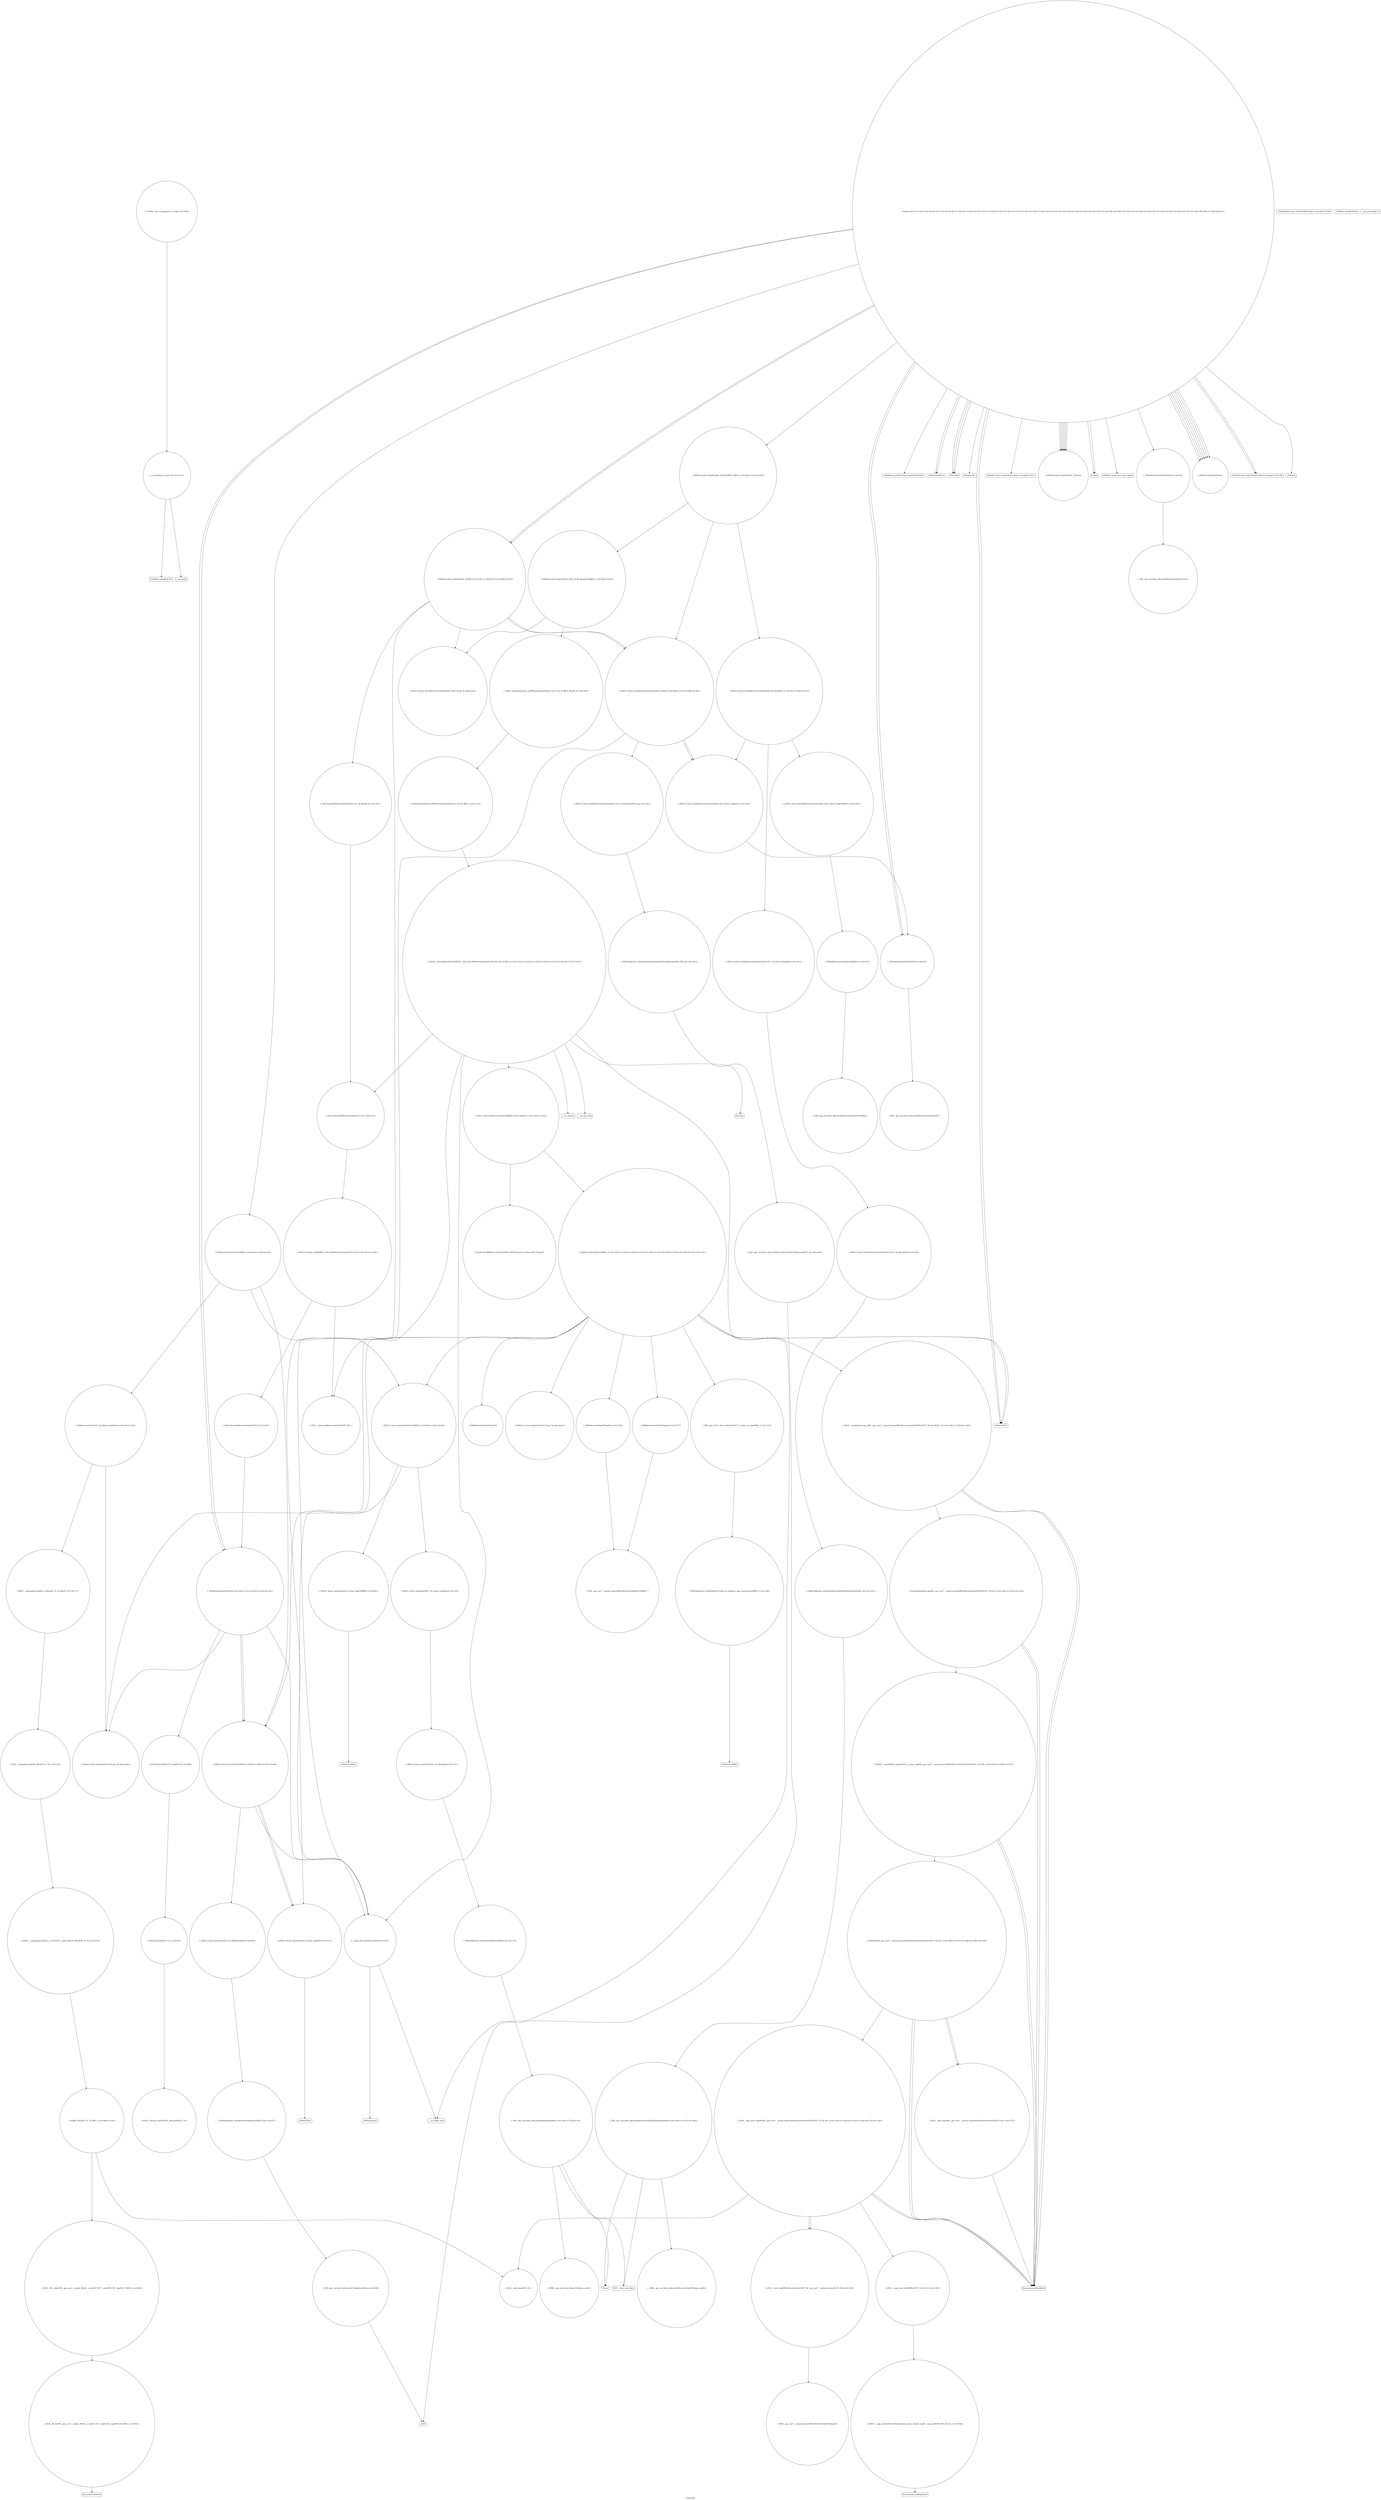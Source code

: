 digraph "Call Graph" {
	label="Call Graph";

	Node0x55e8c55bd400 [shape=record,shape=circle,label="{__cxx_global_var_init|{<s0>1|<s1>2}}"];
	Node0x55e8c55bd400:s0 -> Node0x55e8c55bd480[color=black];
	Node0x55e8c55bd400:s1 -> Node0x55e8c57d24d0[color=black];
	Node0x55e8c57d6070 [shape=record,shape=circle,label="{_ZNSt16allocator_traitsISaIcEE37select_on_container_copy_constructionERKS0_|{<s0>139}}"];
	Node0x55e8c57d6070:s0 -> Node0x55e8c57d60f0[color=black];
	Node0x55e8c57d26d0 [shape=record,shape=Mrecord,label="{_ZNSt9basic_iosIcSt11char_traitsIcEE3tieEPSo}"];
	Node0x55e8c57d3bd0 [shape=record,shape=circle,label="{_ZSt12__miter_baseIN9__gnu_cxx17__normal_iteratorIPKcSt6vectorIcSaIcEEEEET_S8_|{<s0>157}}"];
	Node0x55e8c57d3bd0:s0 -> Node0x55e8c57d61f0[color=black];
	Node0x55e8c57d2a50 [shape=record,shape=circle,label="{_ZNSaISt6vectorIcSaIcEEED2Ev|{<s0>49}}"];
	Node0x55e8c57d2a50:s0 -> Node0x55e8c57d50f0[color=black];
	Node0x55e8c57d3f50 [shape=record,shape=circle,label="{_ZNSt12_Destroy_auxILb0EE9__destroyIPSt6vectorIcSaIcEEEEvT_S6_|{<s0>161|<s1>162}}"];
	Node0x55e8c57d3f50:s0 -> Node0x55e8c57d59f0[color=black];
	Node0x55e8c57d3f50:s1 -> Node0x55e8c57d3fd0[color=black];
	Node0x55e8c57d2dd0 [shape=record,shape=Mrecord,label="{_ZNSolsEPFRSoS_E}"];
	Node0x55e8c57d3150 [shape=record,shape=circle,label="{_ZNSt12_Vector_baseIcSaIcEE12_Vector_implC2ERKS0_|{<s0>69}}"];
	Node0x55e8c57d3150:s0 -> Node0x55e8c57d32d0[color=black];
	Node0x55e8c57d34d0 [shape=record,shape=circle,label="{_ZNK9__gnu_cxx13new_allocatorIcE8max_sizeEv}"];
	Node0x55e8c57d3850 [shape=record,shape=circle,label="{_ZNSt27__uninitialized_default_n_1ILb1EE18__uninit_default_nIPcmEET_S3_T0_|{<s0>79}}"];
	Node0x55e8c57d3850:s0 -> Node0x55e8c57d38d0[color=black];
	Node0x55e8c57d4bf0 [shape=record,shape=circle,label="{__clang_call_terminate|{<s0>85|<s1>86}}"];
	Node0x55e8c57d4bf0:s0 -> Node0x55e8c57d4c70[color=black];
	Node0x55e8c57d4bf0:s1 -> Node0x55e8c57d4cf0[color=black];
	Node0x55e8c57d4f70 [shape=record,shape=circle,label="{_ZSt8_DestroyIPcEvT_S1_|{<s0>90}}"];
	Node0x55e8c57d4f70:s0 -> Node0x55e8c57d4ff0[color=black];
	Node0x55e8c57d52f0 [shape=record,shape=circle,label="{_ZNSt12_Vector_baseISt6vectorIcSaIcEESaIS2_EE12_Vector_implC2ERKS3_|{<s0>100}}"];
	Node0x55e8c57d52f0:s0 -> Node0x55e8c57d5470[color=black];
	Node0x55e8c57d5670 [shape=record,shape=circle,label="{_ZN9__gnu_cxx13new_allocatorISt6vectorIcSaIcEEE8allocateEmPKv|{<s0>106|<s1>107|<s2>108}}"];
	Node0x55e8c57d5670:s0 -> Node0x55e8c57d56f0[color=black];
	Node0x55e8c57d5670:s1 -> Node0x55e8c57d3550[color=black];
	Node0x55e8c57d5670:s2 -> Node0x55e8c57d35d0[color=black];
	Node0x55e8c57d59f0 [shape=record,shape=circle,label="{_ZSt11__addressofISt6vectorIcSaIcEEEPT_RS3_}"];
	Node0x55e8c57d5d70 [shape=record,shape=circle,label="{_ZNKSt6vectorIcSaIcEE4sizeEv}"];
	Node0x55e8c55bd480 [shape=record,shape=Mrecord,label="{_ZNSt8ios_base4InitC1Ev}"];
	Node0x55e8c57d60f0 [shape=record,shape=Mrecord,label="{_ZNSaIcEC1ERKS_}"];
	Node0x55e8c57d2750 [shape=record,shape=Mrecord,label="{_ZNSirsERi}"];
	Node0x55e8c57d3c50 [shape=record,shape=circle,label="{_ZSt13__copy_move_aILb0EPKcPcET1_T0_S4_S3_|{<s0>158}}"];
	Node0x55e8c57d3c50:s0 -> Node0x55e8c57d3d50[color=black];
	Node0x55e8c57d2ad0 [shape=record,shape=circle,label="{_ZNSt6vectorIcSaIcEED2Ev|{<s0>50|<s1>51|<s2>52|<s3>53|<s4>54}}"];
	Node0x55e8c57d2ad0:s0 -> Node0x55e8c57d3750[color=black];
	Node0x55e8c57d2ad0:s1 -> Node0x55e8c57d4ef0[color=black];
	Node0x55e8c57d2ad0:s2 -> Node0x55e8c57d30d0[color=black];
	Node0x55e8c57d2ad0:s3 -> Node0x55e8c57d30d0[color=black];
	Node0x55e8c57d2ad0:s4 -> Node0x55e8c57d4bf0[color=black];
	Node0x55e8c57d3fd0 [shape=record,shape=circle,label="{_ZSt8_DestroyISt6vectorIcSaIcEEEvPT_|{<s0>163}}"];
	Node0x55e8c57d3fd0:s0 -> Node0x55e8c57d2ad0[color=black];
	Node0x55e8c57d2e50 [shape=record,shape=Mrecord,label="{_ZSt4endlIcSt11char_traitsIcEERSt13basic_ostreamIT_T0_ES6_}"];
	Node0x55e8c57d31d0 [shape=record,shape=circle,label="{_ZNSt12_Vector_baseIcSaIcEE17_M_create_storageEm|{<s0>70}}"];
	Node0x55e8c57d31d0:s0 -> Node0x55e8c57d3350[color=black];
	Node0x55e8c57d3550 [shape=record,shape=Mrecord,label="{_ZSt17__throw_bad_allocv}"];
	Node0x55e8c57d38d0 [shape=record,shape=circle,label="{_ZSt6fill_nIPcmcET_S1_T0_RKT1_|{<s0>80|<s1>81}}"];
	Node0x55e8c57d38d0:s0 -> Node0x55e8c57d39d0[color=black];
	Node0x55e8c57d38d0:s1 -> Node0x55e8c57d3950[color=black];
	Node0x55e8c57d4c70 [shape=record,shape=Mrecord,label="{__cxa_begin_catch}"];
	Node0x55e8c57d4ff0 [shape=record,shape=circle,label="{_ZNSt12_Destroy_auxILb1EE9__destroyIPcEEvT_S3_}"];
	Node0x55e8c57d5370 [shape=record,shape=circle,label="{_ZNSt12_Vector_baseISt6vectorIcSaIcEESaIS2_EE17_M_create_storageEm|{<s0>101}}"];
	Node0x55e8c57d5370:s0 -> Node0x55e8c57d5570[color=black];
	Node0x55e8c57d56f0 [shape=record,shape=circle,label="{_ZNK9__gnu_cxx13new_allocatorISt6vectorIcSaIcEEE8max_sizeEv}"];
	Node0x55e8c57d5a70 [shape=record,shape=circle,label="{_ZSt8_DestroyIPSt6vectorIcSaIcEEEvT_S4_|{<s0>121}}"];
	Node0x55e8c57d5a70:s0 -> Node0x55e8c57d3f50[color=black];
	Node0x55e8c57d5df0 [shape=record,shape=circle,label="{_ZN9__gnu_cxx14__alloc_traitsISaIcEE17_S_select_on_copyERKS1_|{<s0>133}}"];
	Node0x55e8c57d5df0:s0 -> Node0x55e8c57d6070[color=black];
	Node0x55e8c57d2450 [shape=record,shape=Mrecord,label="{_ZNSt8ios_base4InitD1Ev}"];
	Node0x55e8c57d6170 [shape=record,shape=circle,label="{_ZSt18uninitialized_copyIN9__gnu_cxx17__normal_iteratorIPKcSt6vectorIcSaIcEEEEPcET0_T_SA_S9_|{<s0>140|<s1>141|<s2>142}}"];
	Node0x55e8c57d6170:s0 -> Node0x55e8c57d61f0[color=black];
	Node0x55e8c57d6170:s1 -> Node0x55e8c57d61f0[color=black];
	Node0x55e8c57d6170:s2 -> Node0x55e8c57d6270[color=black];
	Node0x55e8c57d27d0 [shape=record,shape=Mrecord,label="{_ZNSaIcEC1Ev}"];
	Node0x55e8c57d3cd0 [shape=record,shape=circle,label="{_ZSt12__niter_baseIPKcSt6vectorIcSaIcEEET_N9__gnu_cxx17__normal_iteratorIS5_T0_EE|{<s0>159}}"];
	Node0x55e8c57d3cd0:s0 -> Node0x55e8c57d3e50[color=black];
	Node0x55e8c57d2b50 [shape=record,shape=Mrecord,label="{_ZNSaIcED1Ev}"];
	Node0x55e8c57d4050 [shape=record,shape=circle,label="{_ZNSt12_Vector_baseISt6vectorIcSaIcEESaIS2_EE13_M_deallocateEPS2_m|{<s0>164}}"];
	Node0x55e8c57d4050:s0 -> Node0x55e8c57d40d0[color=black];
	Node0x55e8c57d2ed0 [shape=record,shape=Mrecord,label="{_ZStlsISt11char_traitsIcEERSt13basic_ostreamIcT_ES5_c}"];
	Node0x55e8c57d3250 [shape=record,shape=circle,label="{_ZNSt12_Vector_baseIcSaIcEE12_Vector_implD2Ev|{<s0>71}}"];
	Node0x55e8c57d3250:s0 -> Node0x55e8c57d3650[color=black];
	Node0x55e8c57d35d0 [shape=record,shape=Mrecord,label="{_Znwm}"];
	Node0x55e8c57d3950 [shape=record,shape=circle,label="{_ZSt10__fill_n_aImcEN9__gnu_cxx11__enable_ifIXsr9__is_byteIT0_EE7__valueEPS2_E6__typeES3_T_RKS2_|{<s0>82}}"];
	Node0x55e8c57d3950:s0 -> Node0x55e8c57d3a50[color=black];
	Node0x55e8c57d4cf0 [shape=record,shape=Mrecord,label="{_ZSt9terminatev}"];
	Node0x55e8c57d5070 [shape=record,shape=circle,label="{_ZN9__gnu_cxx13new_allocatorISt6vectorIcSaIcEEEC2Ev}"];
	Node0x55e8c57d53f0 [shape=record,shape=circle,label="{_ZNSt12_Vector_baseISt6vectorIcSaIcEESaIS2_EE12_Vector_implD2Ev|{<s0>102}}"];
	Node0x55e8c57d53f0:s0 -> Node0x55e8c57d2a50[color=black];
	Node0x55e8c57d5770 [shape=record,shape=circle,label="{_ZSt24__uninitialized_fill_n_aIPSt6vectorIcSaIcEEmS2_S2_ET_S4_T0_RKT1_RSaIT2_E|{<s0>109}}"];
	Node0x55e8c57d5770:s0 -> Node0x55e8c57d5870[color=black];
	Node0x55e8c57d5af0 [shape=record,shape=Mrecord,label="{__cxa_rethrow}"];
	Node0x55e8c57d5e70 [shape=record,shape=circle,label="{_ZNKSt12_Vector_baseIcSaIcEE19_M_get_Tp_allocatorEv}"];
	Node0x55e8c57d24d0 [shape=record,shape=Mrecord,label="{__cxa_atexit}"];
	Node0x55e8c57d61f0 [shape=record,shape=Mrecord,label="{llvm.memcpy.p0i8.p0i8.i64}"];
	Node0x55e8c57d2850 [shape=record,shape=circle,label="{_ZNSt6vectorIcSaIcEEC2EmRKS0_|{<s0>42|<s1>43|<s2>44}}"];
	Node0x55e8c57d2850:s0 -> Node0x55e8c57d2fd0[color=black];
	Node0x55e8c57d2850:s1 -> Node0x55e8c57d3050[color=black];
	Node0x55e8c57d2850:s2 -> Node0x55e8c57d30d0[color=black];
	Node0x55e8c57d3d50 [shape=record,shape=circle,label="{_ZNSt11__copy_moveILb0ELb1ESt26random_access_iterator_tagE8__copy_mIcEEPT_PKS3_S6_S4_|{<s0>160}}"];
	Node0x55e8c57d3d50:s0 -> Node0x55e8c57d3dd0[color=black];
	Node0x55e8c57d2bd0 [shape=record,shape=circle,label="{_ZNSt6vectorIS_IcSaIcEESaIS1_EEixEm}"];
	Node0x55e8c57d40d0 [shape=record,shape=circle,label="{_ZNSt16allocator_traitsISaISt6vectorIcSaIcEEEE10deallocateERS3_PS2_m|{<s0>165}}"];
	Node0x55e8c57d40d0:s0 -> Node0x55e8c57d4150[color=black];
	Node0x55e8c57d2f50 [shape=record,shape=circle,label="{_ZNSt6vectorIS_IcSaIcEESaIS1_EED2Ev|{<s0>55|<s1>56|<s2>57|<s3>58|<s4>59}}"];
	Node0x55e8c57d2f50:s0 -> Node0x55e8c57d57f0[color=black];
	Node0x55e8c57d2f50:s1 -> Node0x55e8c57d41d0[color=black];
	Node0x55e8c57d2f50:s2 -> Node0x55e8c57d5270[color=black];
	Node0x55e8c57d2f50:s3 -> Node0x55e8c57d5270[color=black];
	Node0x55e8c57d2f50:s4 -> Node0x55e8c57d4bf0[color=black];
	Node0x55e8c57d32d0 [shape=record,shape=Mrecord,label="{_ZNSaIcEC2ERKS_}"];
	Node0x55e8c57d3650 [shape=record,shape=Mrecord,label="{_ZNSaIcED2Ev}"];
	Node0x55e8c57d39d0 [shape=record,shape=circle,label="{_ZSt12__niter_baseIPcET_S1_}"];
	Node0x55e8c57d4d70 [shape=record,shape=circle,label="{_ZNSt16allocator_traitsISaIcEE10deallocateERS0_Pcm|{<s0>87}}"];
	Node0x55e8c57d4d70:s0 -> Node0x55e8c57d4df0[color=black];
	Node0x55e8c57d50f0 [shape=record,shape=circle,label="{_ZN9__gnu_cxx13new_allocatorISt6vectorIcSaIcEEED2Ev}"];
	Node0x55e8c57d5470 [shape=record,shape=circle,label="{_ZNSaISt6vectorIcSaIcEEEC2ERKS2_|{<s0>103}}"];
	Node0x55e8c57d5470:s0 -> Node0x55e8c57d54f0[color=black];
	Node0x55e8c57d57f0 [shape=record,shape=circle,label="{_ZNSt12_Vector_baseISt6vectorIcSaIcEESaIS2_EE19_M_get_Tp_allocatorEv}"];
	Node0x55e8c57d5b70 [shape=record,shape=Mrecord,label="{__cxa_end_catch}"];
	Node0x55e8c57d5ef0 [shape=record,shape=circle,label="{_ZSt22__uninitialized_copy_aIN9__gnu_cxx17__normal_iteratorIPKcSt6vectorIcSaIcEEEEPccET0_T_SA_S9_RSaIT1_E|{<s0>134|<s1>135|<s2>136}}"];
	Node0x55e8c57d5ef0:s0 -> Node0x55e8c57d61f0[color=black];
	Node0x55e8c57d5ef0:s1 -> Node0x55e8c57d61f0[color=black];
	Node0x55e8c57d5ef0:s2 -> Node0x55e8c57d6170[color=black];
	Node0x55e8c57d2550 [shape=record,shape=circle,label="{main|{<s0>3|<s1>4|<s2>5|<s3>6|<s4>7|<s5>8|<s6>9|<s7>10|<s8>11|<s9>12|<s10>13|<s11>14|<s12>15|<s13>16|<s14>17|<s15>18|<s16>19|<s17>20|<s18>21|<s19>22|<s20>23|<s21>24|<s22>25|<s23>26|<s24>27|<s25>28|<s26>29|<s27>30|<s28>31|<s29>32|<s30>33|<s31>34|<s32>35|<s33>36|<s34>37|<s35>38|<s36>39|<s37>40|<s38>41}}"];
	Node0x55e8c57d2550:s0 -> Node0x55e8c57d25d0[color=black];
	Node0x55e8c57d2550:s1 -> Node0x55e8c57d25d0[color=black];
	Node0x55e8c57d2550:s2 -> Node0x55e8c57d2650[color=black];
	Node0x55e8c57d2550:s3 -> Node0x55e8c57d26d0[color=black];
	Node0x55e8c57d2550:s4 -> Node0x55e8c57d2750[color=black];
	Node0x55e8c57d2550:s5 -> Node0x55e8c57d2750[color=black];
	Node0x55e8c57d2550:s6 -> Node0x55e8c57d2750[color=black];
	Node0x55e8c57d2550:s7 -> Node0x55e8c57d27d0[color=black];
	Node0x55e8c57d2550:s8 -> Node0x55e8c57d2850[color=black];
	Node0x55e8c57d2550:s9 -> Node0x55e8c57d2950[color=black];
	Node0x55e8c57d2550:s10 -> Node0x55e8c57d29d0[color=black];
	Node0x55e8c57d2550:s11 -> Node0x55e8c57d2a50[color=black];
	Node0x55e8c57d2550:s12 -> Node0x55e8c57d2ad0[color=black];
	Node0x55e8c57d2550:s13 -> Node0x55e8c57d2b50[color=black];
	Node0x55e8c57d2550:s14 -> Node0x55e8c57d2a50[color=black];
	Node0x55e8c57d2550:s15 -> Node0x55e8c57d2ad0[color=black];
	Node0x55e8c57d2550:s16 -> Node0x55e8c57d2b50[color=black];
	Node0x55e8c57d2550:s17 -> Node0x55e8c57d2bd0[color=black];
	Node0x55e8c57d2550:s18 -> Node0x55e8c57d2c50[color=black];
	Node0x55e8c57d2550:s19 -> Node0x55e8c57d2bd0[color=black];
	Node0x55e8c57d2550:s20 -> Node0x55e8c57d2c50[color=black];
	Node0x55e8c57d2550:s21 -> Node0x55e8c57d2bd0[color=black];
	Node0x55e8c57d2550:s22 -> Node0x55e8c57d2c50[color=black];
	Node0x55e8c57d2550:s23 -> Node0x55e8c57d2bd0[color=black];
	Node0x55e8c57d2550:s24 -> Node0x55e8c57d2c50[color=black];
	Node0x55e8c57d2550:s25 -> Node0x55e8c57d2bd0[color=black];
	Node0x55e8c57d2550:s26 -> Node0x55e8c57d2c50[color=black];
	Node0x55e8c57d2550:s27 -> Node0x55e8c57d2bd0[color=black];
	Node0x55e8c57d2550:s28 -> Node0x55e8c57d2c50[color=black];
	Node0x55e8c57d2550:s29 -> Node0x55e8c57d2cd0[color=black];
	Node0x55e8c57d2550:s30 -> Node0x55e8c57d2d50[color=black];
	Node0x55e8c57d2550:s31 -> Node0x55e8c57d2cd0[color=black];
	Node0x55e8c57d2550:s32 -> Node0x55e8c57d2dd0[color=black];
	Node0x55e8c57d2550:s33 -> Node0x55e8c57d2bd0[color=black];
	Node0x55e8c57d2550:s34 -> Node0x55e8c57d2c50[color=black];
	Node0x55e8c57d2550:s35 -> Node0x55e8c57d2ed0[color=black];
	Node0x55e8c57d2550:s36 -> Node0x55e8c57d2f50[color=black];
	Node0x55e8c57d2550:s37 -> Node0x55e8c57d2dd0[color=black];
	Node0x55e8c57d2550:s38 -> Node0x55e8c57d2f50[color=black];
	Node0x55e8c57d6270 [shape=record,shape=circle,label="{_ZNSt20__uninitialized_copyILb1EE13__uninit_copyIN9__gnu_cxx17__normal_iteratorIPKcSt6vectorIcSaIcEEEEPcEET0_T_SC_SB_|{<s0>143|<s1>144|<s2>145}}"];
	Node0x55e8c57d6270:s0 -> Node0x55e8c57d61f0[color=black];
	Node0x55e8c57d6270:s1 -> Node0x55e8c57d61f0[color=black];
	Node0x55e8c57d6270:s2 -> Node0x55e8c57d62f0[color=black];
	Node0x55e8c57d28d0 [shape=record,shape=Mrecord,label="{__gxx_personality_v0}"];
	Node0x55e8c57d3dd0 [shape=record,shape=Mrecord,label="{llvm.memmove.p0i8.p0i8.i64}"];
	Node0x55e8c57d2c50 [shape=record,shape=circle,label="{_ZNSt6vectorIcSaIcEEixEm}"];
	Node0x55e8c57d4150 [shape=record,shape=circle,label="{_ZN9__gnu_cxx13new_allocatorISt6vectorIcSaIcEEE10deallocateEPS3_m|{<s0>166}}"];
	Node0x55e8c57d4150:s0 -> Node0x55e8c57d4e70[color=black];
	Node0x55e8c57d2fd0 [shape=record,shape=circle,label="{_ZNSt12_Vector_baseIcSaIcEEC2EmRKS0_|{<s0>60|<s1>61|<s2>62}}"];
	Node0x55e8c57d2fd0:s0 -> Node0x55e8c57d3150[color=black];
	Node0x55e8c57d2fd0:s1 -> Node0x55e8c57d31d0[color=black];
	Node0x55e8c57d2fd0:s2 -> Node0x55e8c57d3250[color=black];
	Node0x55e8c57d3350 [shape=record,shape=circle,label="{_ZNSt12_Vector_baseIcSaIcEE11_M_allocateEm|{<s0>72}}"];
	Node0x55e8c57d3350:s0 -> Node0x55e8c57d33d0[color=black];
	Node0x55e8c57d36d0 [shape=record,shape=circle,label="{_ZSt27__uninitialized_default_n_aIPcmcET_S1_T0_RSaIT1_E|{<s0>77}}"];
	Node0x55e8c57d36d0:s0 -> Node0x55e8c57d37d0[color=black];
	Node0x55e8c57d3a50 [shape=record,shape=circle,label="{_ZSt8__fill_aIcEN9__gnu_cxx11__enable_ifIXsr9__is_byteIT_EE7__valueEvE6__typeEPS2_S5_RKS2_|{<s0>83}}"];
	Node0x55e8c57d3a50:s0 -> Node0x55e8c57d3ad0[color=black];
	Node0x55e8c57d4df0 [shape=record,shape=circle,label="{_ZN9__gnu_cxx13new_allocatorIcE10deallocateEPcm|{<s0>88}}"];
	Node0x55e8c57d4df0:s0 -> Node0x55e8c57d4e70[color=black];
	Node0x55e8c57d5170 [shape=record,shape=circle,label="{_ZNSt12_Vector_baseISt6vectorIcSaIcEESaIS2_EEC2EmRKS3_|{<s0>91|<s1>92|<s2>93}}"];
	Node0x55e8c57d5170:s0 -> Node0x55e8c57d52f0[color=black];
	Node0x55e8c57d5170:s1 -> Node0x55e8c57d5370[color=black];
	Node0x55e8c57d5170:s2 -> Node0x55e8c57d53f0[color=black];
	Node0x55e8c57d54f0 [shape=record,shape=circle,label="{_ZN9__gnu_cxx13new_allocatorISt6vectorIcSaIcEEEC2ERKS4_}"];
	Node0x55e8c57d5870 [shape=record,shape=circle,label="{_ZSt20uninitialized_fill_nIPSt6vectorIcSaIcEEmS2_ET_S4_T0_RKT1_|{<s0>110}}"];
	Node0x55e8c57d5870:s0 -> Node0x55e8c57d58f0[color=black];
	Node0x55e8c57d5bf0 [shape=record,shape=Mrecord,label="{llvm.trap}"];
	Node0x55e8c57d5f70 [shape=record,shape=circle,label="{_ZNKSt6vectorIcSaIcEE5beginEv|{<s0>137}}"];
	Node0x55e8c57d5f70:s0 -> Node0x55e8c57d3ed0[color=black];
	Node0x55e8c57d25d0 [shape=record,shape=Mrecord,label="{freopen}"];
	Node0x55e8c57d62f0 [shape=record,shape=circle,label="{_ZSt4copyIN9__gnu_cxx17__normal_iteratorIPKcSt6vectorIcSaIcEEEEPcET0_T_SA_S9_|{<s0>146|<s1>147|<s2>148|<s3>149|<s4>150}}"];
	Node0x55e8c57d62f0:s0 -> Node0x55e8c57d61f0[color=black];
	Node0x55e8c57d62f0:s1 -> Node0x55e8c57d3bd0[color=black];
	Node0x55e8c57d62f0:s2 -> Node0x55e8c57d61f0[color=black];
	Node0x55e8c57d62f0:s3 -> Node0x55e8c57d3bd0[color=black];
	Node0x55e8c57d62f0:s4 -> Node0x55e8c57d3b50[color=black];
	Node0x55e8c57d2950 [shape=record,shape=circle,label="{_ZNSaISt6vectorIcSaIcEEEC2Ev|{<s0>45}}"];
	Node0x55e8c57d2950:s0 -> Node0x55e8c57d5070[color=black];
	Node0x55e8c57d3e50 [shape=record,shape=circle,label="{_ZNK9__gnu_cxx17__normal_iteratorIPKcSt6vectorIcSaIcEEE4baseEv}"];
	Node0x55e8c57d2cd0 [shape=record,shape=Mrecord,label="{_ZStlsISt11char_traitsIcEERSt13basic_ostreamIcT_ES5_PKc}"];
	Node0x55e8c57d41d0 [shape=record,shape=circle,label="{_ZSt8_DestroyIPSt6vectorIcSaIcEES2_EvT_S4_RSaIT0_E|{<s0>167}}"];
	Node0x55e8c57d41d0:s0 -> Node0x55e8c57d5a70[color=black];
	Node0x55e8c57d3050 [shape=record,shape=circle,label="{_ZNSt6vectorIcSaIcEE21_M_default_initializeEm|{<s0>63|<s1>64}}"];
	Node0x55e8c57d3050:s0 -> Node0x55e8c57d3750[color=black];
	Node0x55e8c57d3050:s1 -> Node0x55e8c57d36d0[color=black];
	Node0x55e8c57d33d0 [shape=record,shape=circle,label="{_ZNSt16allocator_traitsISaIcEE8allocateERS0_m|{<s0>73}}"];
	Node0x55e8c57d33d0:s0 -> Node0x55e8c57d3450[color=black];
	Node0x55e8c57d3750 [shape=record,shape=circle,label="{_ZNSt12_Vector_baseIcSaIcEE19_M_get_Tp_allocatorEv}"];
	Node0x55e8c57d3ad0 [shape=record,shape=Mrecord,label="{llvm.memset.p0i8.i64}"];
	Node0x55e8c57d4e70 [shape=record,shape=Mrecord,label="{_ZdlPv}"];
	Node0x55e8c57d51f0 [shape=record,shape=circle,label="{_ZNSt6vectorIS_IcSaIcEESaIS1_EE18_M_fill_initializeEmRKS1_|{<s0>94|<s1>95}}"];
	Node0x55e8c57d51f0:s0 -> Node0x55e8c57d57f0[color=black];
	Node0x55e8c57d51f0:s1 -> Node0x55e8c57d5770[color=black];
	Node0x55e8c57d5570 [shape=record,shape=circle,label="{_ZNSt12_Vector_baseISt6vectorIcSaIcEESaIS2_EE11_M_allocateEm|{<s0>104}}"];
	Node0x55e8c57d5570:s0 -> Node0x55e8c57d55f0[color=black];
	Node0x55e8c57d58f0 [shape=record,shape=circle,label="{_ZNSt22__uninitialized_fill_nILb0EE15__uninit_fill_nIPSt6vectorIcSaIcEEmS4_EET_S6_T0_RKT1_|{<s0>111|<s1>112|<s2>113|<s3>114|<s4>115|<s5>116|<s6>117|<s7>118}}"];
	Node0x55e8c57d58f0:s0 -> Node0x55e8c57d59f0[color=black];
	Node0x55e8c57d58f0:s1 -> Node0x55e8c57d5970[color=black];
	Node0x55e8c57d58f0:s2 -> Node0x55e8c57d4c70[color=black];
	Node0x55e8c57d58f0:s3 -> Node0x55e8c57d5a70[color=black];
	Node0x55e8c57d58f0:s4 -> Node0x55e8c57d5af0[color=black];
	Node0x55e8c57d58f0:s5 -> Node0x55e8c57d5b70[color=black];
	Node0x55e8c57d58f0:s6 -> Node0x55e8c57d5bf0[color=black];
	Node0x55e8c57d58f0:s7 -> Node0x55e8c57d4bf0[color=black];
	Node0x55e8c57d5c70 [shape=record,shape=circle,label="{_ZSt7forwardIRKSt6vectorIcSaIcEEEOT_RNSt16remove_referenceIS5_E4typeE}"];
	Node0x55e8c57d5ff0 [shape=record,shape=circle,label="{_ZNKSt6vectorIcSaIcEE3endEv|{<s0>138}}"];
	Node0x55e8c57d5ff0:s0 -> Node0x55e8c57d3ed0[color=black];
	Node0x55e8c57d2650 [shape=record,shape=Mrecord,label="{_ZNSt8ios_base15sync_with_stdioEb}"];
	Node0x55e8c57d3b50 [shape=record,shape=circle,label="{_ZSt14__copy_move_a2ILb0EN9__gnu_cxx17__normal_iteratorIPKcSt6vectorIcSaIcEEEEPcET1_T0_SA_S9_|{<s0>151|<s1>152|<s2>153|<s3>154|<s4>155|<s5>156}}"];
	Node0x55e8c57d3b50:s0 -> Node0x55e8c57d61f0[color=black];
	Node0x55e8c57d3b50:s1 -> Node0x55e8c57d3cd0[color=black];
	Node0x55e8c57d3b50:s2 -> Node0x55e8c57d61f0[color=black];
	Node0x55e8c57d3b50:s3 -> Node0x55e8c57d3cd0[color=black];
	Node0x55e8c57d3b50:s4 -> Node0x55e8c57d39d0[color=black];
	Node0x55e8c57d3b50:s5 -> Node0x55e8c57d3c50[color=black];
	Node0x55e8c57d29d0 [shape=record,shape=circle,label="{_ZNSt6vectorIS_IcSaIcEESaIS1_EEC2EmRKS1_RKS2_|{<s0>46|<s1>47|<s2>48}}"];
	Node0x55e8c57d29d0:s0 -> Node0x55e8c57d5170[color=black];
	Node0x55e8c57d29d0:s1 -> Node0x55e8c57d51f0[color=black];
	Node0x55e8c57d29d0:s2 -> Node0x55e8c57d5270[color=black];
	Node0x55e8c57d3ed0 [shape=record,shape=circle,label="{_ZN9__gnu_cxx17__normal_iteratorIPKcSt6vectorIcSaIcEEEC2ERKS2_}"];
	Node0x55e8c57d2d50 [shape=record,shape=Mrecord,label="{_ZNSolsEi}"];
	Node0x55e8c57d4250 [shape=record,shape=circle,label="{_GLOBAL__sub_I_ilonapapava_2_0.cpp|{<s0>168}}"];
	Node0x55e8c57d4250:s0 -> Node0x55e8c55bd400[color=black];
	Node0x55e8c57d30d0 [shape=record,shape=circle,label="{_ZNSt12_Vector_baseIcSaIcEED2Ev|{<s0>65|<s1>66|<s2>67|<s3>68}}"];
	Node0x55e8c57d30d0:s0 -> Node0x55e8c57d4b70[color=black];
	Node0x55e8c57d30d0:s1 -> Node0x55e8c57d3250[color=black];
	Node0x55e8c57d30d0:s2 -> Node0x55e8c57d3250[color=black];
	Node0x55e8c57d30d0:s3 -> Node0x55e8c57d4bf0[color=black];
	Node0x55e8c57d3450 [shape=record,shape=circle,label="{_ZN9__gnu_cxx13new_allocatorIcE8allocateEmPKv|{<s0>74|<s1>75|<s2>76}}"];
	Node0x55e8c57d3450:s0 -> Node0x55e8c57d34d0[color=black];
	Node0x55e8c57d3450:s1 -> Node0x55e8c57d3550[color=black];
	Node0x55e8c57d3450:s2 -> Node0x55e8c57d35d0[color=black];
	Node0x55e8c57d37d0 [shape=record,shape=circle,label="{_ZSt25__uninitialized_default_nIPcmET_S1_T0_|{<s0>78}}"];
	Node0x55e8c57d37d0:s0 -> Node0x55e8c57d3850[color=black];
	Node0x55e8c57d4b70 [shape=record,shape=circle,label="{_ZNSt12_Vector_baseIcSaIcEE13_M_deallocateEPcm|{<s0>84}}"];
	Node0x55e8c57d4b70:s0 -> Node0x55e8c57d4d70[color=black];
	Node0x55e8c57d4ef0 [shape=record,shape=circle,label="{_ZSt8_DestroyIPccEvT_S1_RSaIT0_E|{<s0>89}}"];
	Node0x55e8c57d4ef0:s0 -> Node0x55e8c57d4f70[color=black];
	Node0x55e8c57d5270 [shape=record,shape=circle,label="{_ZNSt12_Vector_baseISt6vectorIcSaIcEESaIS2_EED2Ev|{<s0>96|<s1>97|<s2>98|<s3>99}}"];
	Node0x55e8c57d5270:s0 -> Node0x55e8c57d4050[color=black];
	Node0x55e8c57d5270:s1 -> Node0x55e8c57d53f0[color=black];
	Node0x55e8c57d5270:s2 -> Node0x55e8c57d53f0[color=black];
	Node0x55e8c57d5270:s3 -> Node0x55e8c57d4bf0[color=black];
	Node0x55e8c57d55f0 [shape=record,shape=circle,label="{_ZNSt16allocator_traitsISaISt6vectorIcSaIcEEEE8allocateERS3_m|{<s0>105}}"];
	Node0x55e8c57d55f0:s0 -> Node0x55e8c57d5670[color=black];
	Node0x55e8c57d5970 [shape=record,shape=circle,label="{_ZSt10_ConstructISt6vectorIcSaIcEEJRKS2_EEvPT_DpOT0_|{<s0>119|<s1>120}}"];
	Node0x55e8c57d5970:s0 -> Node0x55e8c57d5c70[color=black];
	Node0x55e8c57d5970:s1 -> Node0x55e8c57d5cf0[color=black];
	Node0x55e8c57d5cf0 [shape=record,shape=circle,label="{_ZNSt6vectorIcSaIcEEC2ERKS1_|{<s0>122|<s1>123|<s2>124|<s3>125|<s4>126|<s5>127|<s6>128|<s7>129|<s8>130|<s9>131|<s10>132}}"];
	Node0x55e8c57d5cf0:s0 -> Node0x55e8c57d5d70[color=black];
	Node0x55e8c57d5cf0:s1 -> Node0x55e8c57d5e70[color=black];
	Node0x55e8c57d5cf0:s2 -> Node0x55e8c57d5df0[color=black];
	Node0x55e8c57d5cf0:s3 -> Node0x55e8c57d2fd0[color=black];
	Node0x55e8c57d5cf0:s4 -> Node0x55e8c57d2b50[color=black];
	Node0x55e8c57d5cf0:s5 -> Node0x55e8c57d5f70[color=black];
	Node0x55e8c57d5cf0:s6 -> Node0x55e8c57d5ff0[color=black];
	Node0x55e8c57d5cf0:s7 -> Node0x55e8c57d3750[color=black];
	Node0x55e8c57d5cf0:s8 -> Node0x55e8c57d5ef0[color=black];
	Node0x55e8c57d5cf0:s9 -> Node0x55e8c57d2b50[color=black];
	Node0x55e8c57d5cf0:s10 -> Node0x55e8c57d30d0[color=black];
}
